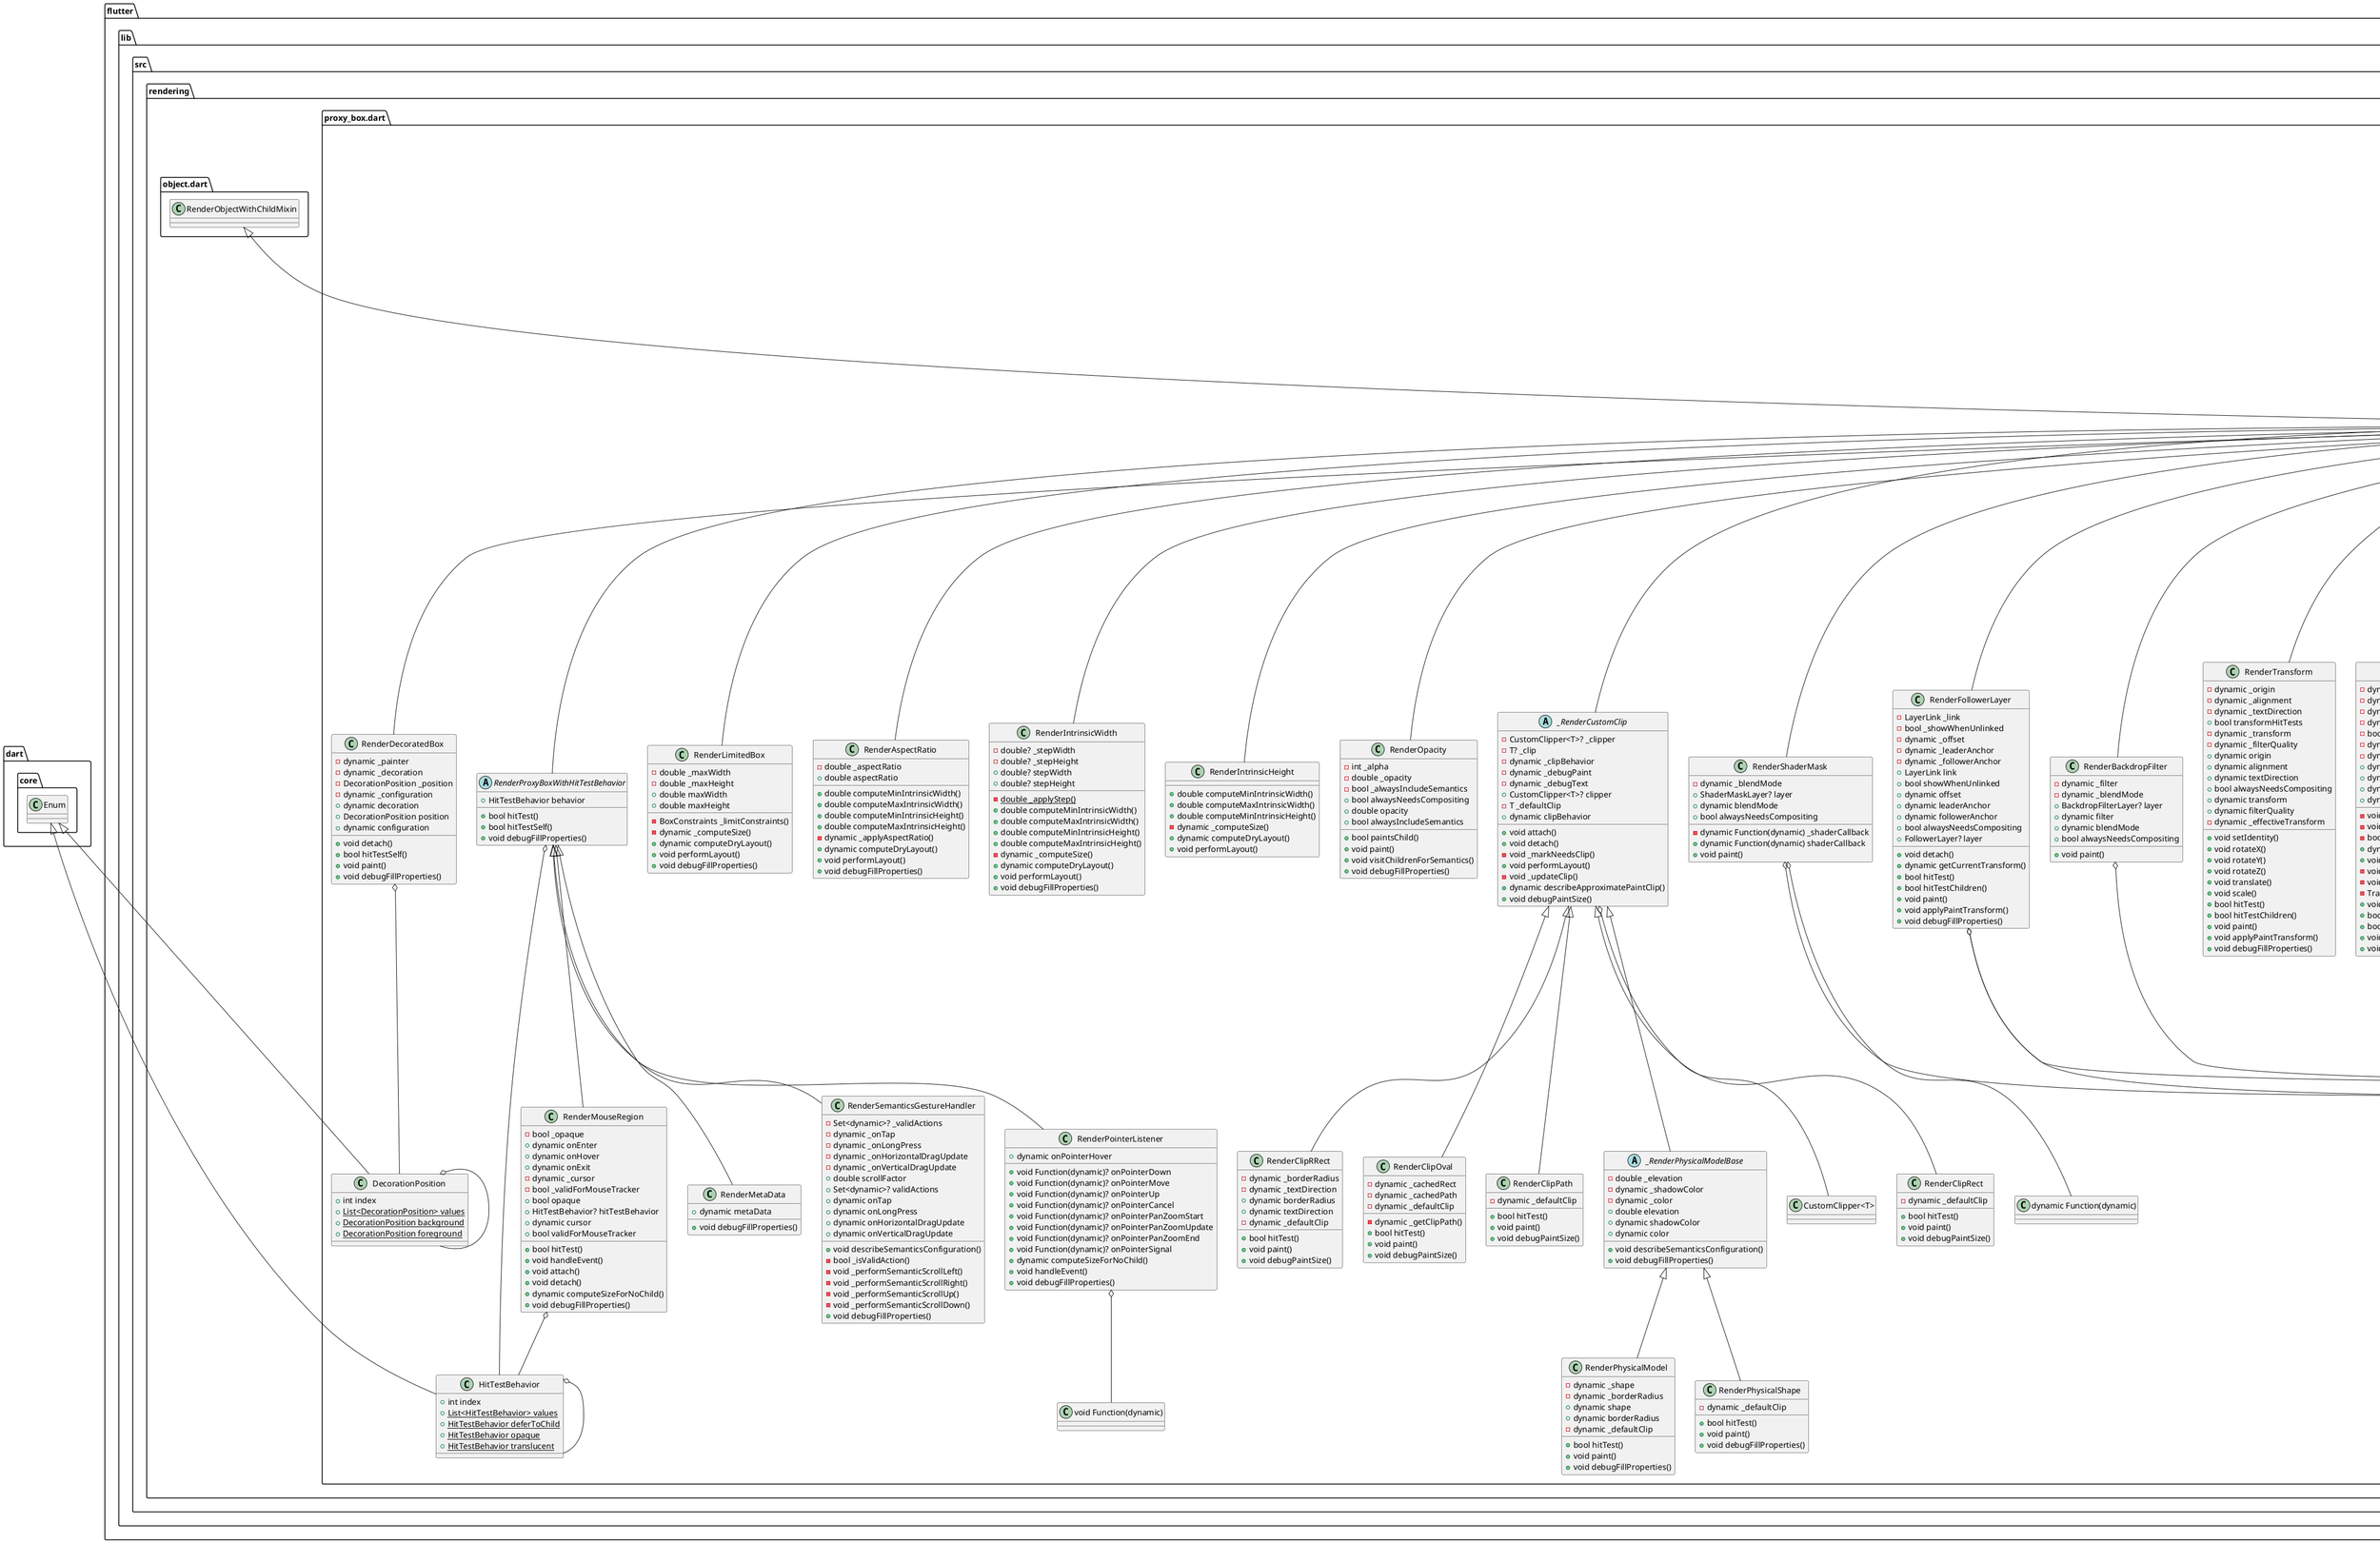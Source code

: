 @startuml
set namespaceSeparator ::

class "flutter::lib::src::rendering::proxy_box.dart::RenderProxyBox" {
}

"flutter::lib::src::rendering::box.dart::RenderBox" <|-- "flutter::lib::src::rendering::proxy_box.dart::RenderProxyBox"
"flutter::lib::src::rendering::object.dart::RenderObjectWithChildMixin" <|-- "flutter::lib::src::rendering::proxy_box.dart::RenderProxyBox"
"flutter::lib::src::rendering::proxy_box.dart::RenderProxyBoxMixin" <|-- "flutter::lib::src::rendering::proxy_box.dart::RenderProxyBox"

abstract class "flutter::lib::src::rendering::proxy_box.dart::RenderProxyBoxWithHitTestBehavior" {
  +HitTestBehavior behavior
  +bool hitTest()
  +bool hitTestSelf()
  +void debugFillProperties()
}

"flutter::lib::src::rendering::proxy_box.dart::RenderProxyBoxWithHitTestBehavior" o-- "flutter::lib::src::rendering::proxy_box.dart::HitTestBehavior"
"flutter::lib::src::rendering::proxy_box.dart::RenderProxyBox" <|-- "flutter::lib::src::rendering::proxy_box.dart::RenderProxyBoxWithHitTestBehavior"

class "flutter::lib::src::rendering::proxy_box.dart::RenderConstrainedBox" {
  -BoxConstraints _additionalConstraints
  +BoxConstraints additionalConstraints
  +double computeMinIntrinsicWidth()
  +double computeMaxIntrinsicWidth()
  +double computeMinIntrinsicHeight()
  +double computeMaxIntrinsicHeight()
  +void performLayout()
  +dynamic computeDryLayout()
  +void debugPaintSize()
  +void debugFillProperties()
}

"flutter::lib::src::rendering::proxy_box.dart::RenderConstrainedBox" o-- "flutter::lib::src::rendering::box.dart::BoxConstraints"
"flutter::lib::src::rendering::proxy_box.dart::RenderProxyBox" <|-- "flutter::lib::src::rendering::proxy_box.dart::RenderConstrainedBox"

class "flutter::lib::src::rendering::proxy_box.dart::RenderLimitedBox" {
  -double _maxWidth
  -double _maxHeight
  +double maxWidth
  +double maxHeight
  -BoxConstraints _limitConstraints()
  -dynamic _computeSize()
  +dynamic computeDryLayout()
  +void performLayout()
  +void debugFillProperties()
}

"flutter::lib::src::rendering::proxy_box.dart::RenderProxyBox" <|-- "flutter::lib::src::rendering::proxy_box.dart::RenderLimitedBox"

class "flutter::lib::src::rendering::proxy_box.dart::RenderAspectRatio" {
  -double _aspectRatio
  +double aspectRatio
  +double computeMinIntrinsicWidth()
  +double computeMaxIntrinsicWidth()
  +double computeMinIntrinsicHeight()
  +double computeMaxIntrinsicHeight()
  -dynamic _applyAspectRatio()
  +dynamic computeDryLayout()
  +void performLayout()
  +void debugFillProperties()
}

"flutter::lib::src::rendering::proxy_box.dart::RenderProxyBox" <|-- "flutter::lib::src::rendering::proxy_box.dart::RenderAspectRatio"

class "flutter::lib::src::rendering::proxy_box.dart::RenderIntrinsicWidth" {
  -double? _stepWidth
  -double? _stepHeight
  +double? stepWidth
  +double? stepHeight
  {static} -double _applyStep()
  +double computeMinIntrinsicWidth()
  +double computeMaxIntrinsicWidth()
  +double computeMinIntrinsicHeight()
  +double computeMaxIntrinsicHeight()
  -dynamic _computeSize()
  +dynamic computeDryLayout()
  +void performLayout()
  +void debugFillProperties()
}

"flutter::lib::src::rendering::proxy_box.dart::RenderProxyBox" <|-- "flutter::lib::src::rendering::proxy_box.dart::RenderIntrinsicWidth"

class "flutter::lib::src::rendering::proxy_box.dart::RenderIntrinsicHeight" {
  +double computeMinIntrinsicWidth()
  +double computeMaxIntrinsicWidth()
  +double computeMinIntrinsicHeight()
  -dynamic _computeSize()
  +dynamic computeDryLayout()
  +void performLayout()
}

"flutter::lib::src::rendering::proxy_box.dart::RenderProxyBox" <|-- "flutter::lib::src::rendering::proxy_box.dart::RenderIntrinsicHeight"

class "flutter::lib::src::rendering::proxy_box.dart::RenderOpacity" {
  -int _alpha
  -double _opacity
  -bool _alwaysIncludeSemantics
  +bool alwaysNeedsCompositing
  +double opacity
  +bool alwaysIncludeSemantics
  +bool paintsChild()
  +void paint()
  +void visitChildrenForSemantics()
  +void debugFillProperties()
}

"flutter::lib::src::rendering::proxy_box.dart::RenderProxyBox" <|-- "flutter::lib::src::rendering::proxy_box.dart::RenderOpacity"

class "flutter::lib::src::rendering::proxy_box.dart::RenderAnimatedOpacity" {
}

"flutter::lib::src::rendering::proxy_box.dart::RenderProxyBox" <|-- "flutter::lib::src::rendering::proxy_box.dart::RenderAnimatedOpacity"
"flutter::lib::src::rendering::proxy_box.dart::RenderProxyBoxMixin" <|-- "flutter::lib::src::rendering::proxy_box.dart::RenderAnimatedOpacity"
"flutter::lib::src::rendering::proxy_box.dart::RenderAnimatedOpacityMixin" <|-- "flutter::lib::src::rendering::proxy_box.dart::RenderAnimatedOpacity"

class "flutter::lib::src::rendering::proxy_box.dart::RenderShaderMask" {
  -dynamic Function(dynamic) _shaderCallback
  -dynamic _blendMode
  +ShaderMaskLayer? layer
  +dynamic Function(dynamic) shaderCallback
  +dynamic blendMode
  +bool alwaysNeedsCompositing
  +void paint()
}

"flutter::lib::src::rendering::proxy_box.dart::RenderShaderMask" o-- "flutter::lib::src::rendering::proxy_box.dart::dynamic Function(dynamic)"
"flutter::lib::src::rendering::proxy_box.dart::RenderShaderMask" o-- "flutter::lib::src::rendering::layer.dart::ShaderMaskLayer"
"flutter::lib::src::rendering::proxy_box.dart::RenderProxyBox" <|-- "flutter::lib::src::rendering::proxy_box.dart::RenderShaderMask"

class "flutter::lib::src::rendering::proxy_box.dart::RenderBackdropFilter" {
  -dynamic _filter
  -dynamic _blendMode
  +BackdropFilterLayer? layer
  +dynamic filter
  +dynamic blendMode
  +bool alwaysNeedsCompositing
  +void paint()
}

"flutter::lib::src::rendering::proxy_box.dart::RenderBackdropFilter" o-- "flutter::lib::src::rendering::layer.dart::BackdropFilterLayer"
"flutter::lib::src::rendering::proxy_box.dart::RenderProxyBox" <|-- "flutter::lib::src::rendering::proxy_box.dart::RenderBackdropFilter"

abstract class "flutter::lib::src::rendering::proxy_box.dart::CustomClipper" {
  -dynamic _reclip
  +void addListener()
  +void removeListener()
  +T getClip()
  +dynamic getApproximateClipRect()
  +bool shouldReclip()
  +String toString()
}

class "flutter::lib::src::rendering::proxy_box.dart::ShapeBorderClipper" {
  +dynamic shape
  +dynamic textDirection
  +dynamic getClip()
  +bool shouldReclip()
}

"flutter::lib::src::rendering::proxy_box.dart::CustomClipper" <|-- "flutter::lib::src::rendering::proxy_box.dart::ShapeBorderClipper"

abstract class "flutter::lib::src::rendering::proxy_box.dart::_RenderCustomClip" {
  -CustomClipper<T>? _clipper
  -T? _clip
  -dynamic _clipBehavior
  -dynamic _debugPaint
  -dynamic _debugText
  +CustomClipper<T>? clipper
  -T _defaultClip
  +dynamic clipBehavior
  +void attach()
  +void detach()
  -void _markNeedsClip()
  +void performLayout()
  -void _updateClip()
  +dynamic describeApproximatePaintClip()
  +void debugPaintSize()
}

"flutter::lib::src::rendering::proxy_box.dart::_RenderCustomClip" o-- "flutter::lib::src::rendering::proxy_box.dart::CustomClipper<T>"
"flutter::lib::src::rendering::proxy_box.dart::RenderProxyBox" <|-- "flutter::lib::src::rendering::proxy_box.dart::_RenderCustomClip"

class "flutter::lib::src::rendering::proxy_box.dart::RenderClipRect" {
  -dynamic _defaultClip
  +bool hitTest()
  +void paint()
  +void debugPaintSize()
}

"flutter::lib::src::rendering::proxy_box.dart::_RenderCustomClip" <|-- "flutter::lib::src::rendering::proxy_box.dart::RenderClipRect"

class "flutter::lib::src::rendering::proxy_box.dart::RenderClipRRect" {
  -dynamic _borderRadius
  -dynamic _textDirection
  +dynamic borderRadius
  +dynamic textDirection
  -dynamic _defaultClip
  +bool hitTest()
  +void paint()
  +void debugPaintSize()
}

"flutter::lib::src::rendering::proxy_box.dart::_RenderCustomClip" <|-- "flutter::lib::src::rendering::proxy_box.dart::RenderClipRRect"

class "flutter::lib::src::rendering::proxy_box.dart::RenderClipOval" {
  -dynamic _cachedRect
  -dynamic _cachedPath
  -dynamic _defaultClip
  -dynamic _getClipPath()
  +bool hitTest()
  +void paint()
  +void debugPaintSize()
}

"flutter::lib::src::rendering::proxy_box.dart::_RenderCustomClip" <|-- "flutter::lib::src::rendering::proxy_box.dart::RenderClipOval"

class "flutter::lib::src::rendering::proxy_box.dart::RenderClipPath" {
  -dynamic _defaultClip
  +bool hitTest()
  +void paint()
  +void debugPaintSize()
}

"flutter::lib::src::rendering::proxy_box.dart::_RenderCustomClip" <|-- "flutter::lib::src::rendering::proxy_box.dart::RenderClipPath"

abstract class "flutter::lib::src::rendering::proxy_box.dart::_RenderPhysicalModelBase" {
  -double _elevation
  -dynamic _shadowColor
  -dynamic _color
  +double elevation
  +dynamic shadowColor
  +dynamic color
  +void describeSemanticsConfiguration()
  +void debugFillProperties()
}

"flutter::lib::src::rendering::proxy_box.dart::_RenderCustomClip" <|-- "flutter::lib::src::rendering::proxy_box.dart::_RenderPhysicalModelBase"

class "flutter::lib::src::rendering::proxy_box.dart::RenderPhysicalModel" {
  -dynamic _shape
  -dynamic _borderRadius
  +dynamic shape
  +dynamic borderRadius
  -dynamic _defaultClip
  +bool hitTest()
  +void paint()
  +void debugFillProperties()
}

"flutter::lib::src::rendering::proxy_box.dart::_RenderPhysicalModelBase" <|-- "flutter::lib::src::rendering::proxy_box.dart::RenderPhysicalModel"

class "flutter::lib::src::rendering::proxy_box.dart::RenderPhysicalShape" {
  -dynamic _defaultClip
  +bool hitTest()
  +void paint()
  +void debugFillProperties()
}

"flutter::lib::src::rendering::proxy_box.dart::_RenderPhysicalModelBase" <|-- "flutter::lib::src::rendering::proxy_box.dart::RenderPhysicalShape"

class "flutter::lib::src::rendering::proxy_box.dart::RenderDecoratedBox" {
  -dynamic _painter
  -dynamic _decoration
  -DecorationPosition _position
  -dynamic _configuration
  +dynamic decoration
  +DecorationPosition position
  +dynamic configuration
  +void detach()
  +bool hitTestSelf()
  +void paint()
  +void debugFillProperties()
}

"flutter::lib::src::rendering::proxy_box.dart::RenderDecoratedBox" o-- "flutter::lib::src::rendering::proxy_box.dart::DecorationPosition"
"flutter::lib::src::rendering::proxy_box.dart::RenderProxyBox" <|-- "flutter::lib::src::rendering::proxy_box.dart::RenderDecoratedBox"

class "flutter::lib::src::rendering::proxy_box.dart::RenderTransform" {
  -dynamic _origin
  -dynamic _alignment
  -dynamic _textDirection
  +bool transformHitTests
  -dynamic _transform
  -dynamic _filterQuality
  +dynamic origin
  +dynamic alignment
  +dynamic textDirection
  +bool alwaysNeedsCompositing
  +dynamic transform
  +dynamic filterQuality
  -dynamic _effectiveTransform
  +void setIdentity()
  +void rotateX()
  +void rotateY()
  +void rotateZ()
  +void translate()
  +void scale()
  +bool hitTest()
  +bool hitTestChildren()
  +void paint()
  +void applyPaintTransform()
  +void debugFillProperties()
}

"flutter::lib::src::rendering::proxy_box.dart::RenderProxyBox" <|-- "flutter::lib::src::rendering::proxy_box.dart::RenderTransform"

class "flutter::lib::src::rendering::proxy_box.dart::RenderFittedBox" {
  -dynamic _resolvedAlignment
  -dynamic _fit
  -dynamic _alignment
  -dynamic _textDirection
  -bool? _hasVisualOverflow
  -dynamic _transform
  -dynamic _clipBehavior
  +dynamic fit
  +dynamic alignment
  +dynamic textDirection
  +dynamic clipBehavior
  -void _resolve()
  -void _markNeedResolution()
  -bool _fitAffectsLayout()
  +dynamic computeDryLayout()
  +void performLayout()
  -void _clearPaintData()
  -void _updatePaintData()
  -TransformLayer? _paintChildWithTransform()
  +void paint()
  +bool hitTestChildren()
  +bool paintsChild()
  +void applyPaintTransform()
  +void debugFillProperties()
}

"flutter::lib::src::rendering::proxy_box.dart::RenderProxyBox" <|-- "flutter::lib::src::rendering::proxy_box.dart::RenderFittedBox"

class "flutter::lib::src::rendering::proxy_box.dart::RenderFractionalTranslation" {
  -dynamic _translation
  +bool transformHitTests
  +dynamic translation
  +bool hitTest()
  +bool hitTestChildren()
  +void paint()
  +void applyPaintTransform()
  +void debugFillProperties()
}

"flutter::lib::src::rendering::proxy_box.dart::RenderProxyBox" <|-- "flutter::lib::src::rendering::proxy_box.dart::RenderFractionalTranslation"

class "flutter::lib::src::rendering::proxy_box.dart::RenderPointerListener" {
  +void Function(dynamic)? onPointerDown
  +void Function(dynamic)? onPointerMove
  +void Function(dynamic)? onPointerUp
  +dynamic onPointerHover
  +void Function(dynamic)? onPointerCancel
  +void Function(dynamic)? onPointerPanZoomStart
  +void Function(dynamic)? onPointerPanZoomUpdate
  +void Function(dynamic)? onPointerPanZoomEnd
  +void Function(dynamic)? onPointerSignal
  +dynamic computeSizeForNoChild()
  +void handleEvent()
  +void debugFillProperties()
}

"flutter::lib::src::rendering::proxy_box.dart::RenderPointerListener" o-- "flutter::lib::src::rendering::proxy_box.dart::void Function(dynamic)"
"flutter::lib::src::rendering::proxy_box.dart::RenderProxyBoxWithHitTestBehavior" <|-- "flutter::lib::src::rendering::proxy_box.dart::RenderPointerListener"

class "flutter::lib::src::rendering::proxy_box.dart::RenderMouseRegion" {
  -bool _opaque
  +dynamic onEnter
  +dynamic onHover
  +dynamic onExit
  -dynamic _cursor
  -bool _validForMouseTracker
  +bool opaque
  +HitTestBehavior? hitTestBehavior
  +dynamic cursor
  +bool validForMouseTracker
  +bool hitTest()
  +void handleEvent()
  +void attach()
  +void detach()
  +dynamic computeSizeForNoChild()
  +void debugFillProperties()
}

"flutter::lib::src::rendering::proxy_box.dart::RenderMouseRegion" o-- "flutter::lib::src::rendering::proxy_box.dart::HitTestBehavior"
"flutter::lib::src::rendering::proxy_box.dart::RenderProxyBoxWithHitTestBehavior" <|-- "flutter::lib::src::rendering::proxy_box.dart::RenderMouseRegion"

class "flutter::lib::src::rendering::proxy_box.dart::RenderRepaintBoundary" {
  -int _debugSymmetricPaintCount
  -int _debugAsymmetricPaintCount
  +bool isRepaintBoundary
  +int debugSymmetricPaintCount
  +int debugAsymmetricPaintCount
  +Future<dynamic> toImage()
  +void debugResetMetrics()
  +void debugRegisterRepaintBoundaryPaint()
  +void debugFillProperties()
}

"flutter::lib::src::rendering::proxy_box.dart::RenderProxyBox" <|-- "flutter::lib::src::rendering::proxy_box.dart::RenderRepaintBoundary"

class "flutter::lib::src::rendering::proxy_box.dart::RenderIgnorePointer" {
  -bool _ignoring
  -bool? _ignoringSemantics
  +bool ignoring
  +bool? ignoringSemantics
  -bool _effectiveIgnoringSemantics
  +bool hitTest()
  +void visitChildrenForSemantics()
  +void debugFillProperties()
}

"flutter::lib::src::rendering::proxy_box.dart::RenderProxyBox" <|-- "flutter::lib::src::rendering::proxy_box.dart::RenderIgnorePointer"

class "flutter::lib::src::rendering::proxy_box.dart::RenderOffstage" {
  -bool _offstage
  +bool offstage
  +bool sizedByParent
  +double computeMinIntrinsicWidth()
  +double computeMaxIntrinsicWidth()
  +double computeMinIntrinsicHeight()
  +double computeMaxIntrinsicHeight()
  +double? computeDistanceToActualBaseline()
  +dynamic computeDryLayout()
  +void performResize()
  +void performLayout()
  +bool hitTest()
  +bool paintsChild()
  +void paint()
  +void visitChildrenForSemantics()
  +void debugFillProperties()
  +List<dynamic> debugDescribeChildren()
}

"flutter::lib::src::rendering::proxy_box.dart::RenderProxyBox" <|-- "flutter::lib::src::rendering::proxy_box.dart::RenderOffstage"

class "flutter::lib::src::rendering::proxy_box.dart::RenderAbsorbPointer" {
  -bool _absorbing
  -bool? _ignoringSemantics
  +bool absorbing
  +bool? ignoringSemantics
  -bool _effectiveIgnoringSemantics
  +bool hitTest()
  +void visitChildrenForSemantics()
  +void debugFillProperties()
}

"flutter::lib::src::rendering::proxy_box.dart::RenderProxyBox" <|-- "flutter::lib::src::rendering::proxy_box.dart::RenderAbsorbPointer"

class "flutter::lib::src::rendering::proxy_box.dart::RenderMetaData" {
  +dynamic metaData
  +void debugFillProperties()
}

"flutter::lib::src::rendering::proxy_box.dart::RenderProxyBoxWithHitTestBehavior" <|-- "flutter::lib::src::rendering::proxy_box.dart::RenderMetaData"

class "flutter::lib::src::rendering::proxy_box.dart::RenderSemanticsGestureHandler" {
  -Set<dynamic>? _validActions
  -dynamic _onTap
  -dynamic _onLongPress
  -dynamic _onHorizontalDragUpdate
  -dynamic _onVerticalDragUpdate
  +double scrollFactor
  +Set<dynamic>? validActions
  +dynamic onTap
  +dynamic onLongPress
  +dynamic onHorizontalDragUpdate
  +dynamic onVerticalDragUpdate
  +void describeSemanticsConfiguration()
  -bool _isValidAction()
  -void _performSemanticScrollLeft()
  -void _performSemanticScrollRight()
  -void _performSemanticScrollUp()
  -void _performSemanticScrollDown()
  +void debugFillProperties()
}

"flutter::lib::src::rendering::proxy_box.dart::RenderProxyBoxWithHitTestBehavior" <|-- "flutter::lib::src::rendering::proxy_box.dart::RenderSemanticsGestureHandler"

class "flutter::lib::src::rendering::proxy_box.dart::RenderSemanticsAnnotations" {
  -dynamic _properties
  -bool _container
  -bool _explicitChildNodes
  -bool _excludeSemantics
  -dynamic _attributedLabel
  -dynamic _attributedValue
  -dynamic _attributedIncreasedValue
  -dynamic _attributedDecreasedValue
  -dynamic _attributedHint
  -dynamic _textDirection
  +dynamic properties
  +bool container
  +bool explicitChildNodes
  +bool excludeSemantics
  +dynamic textDirection
  -void _updateAttributedFields()
  -dynamic _effectiveAttributedLabel()
  -dynamic _effectiveAttributedValue()
  -dynamic _effectiveAttributedIncreasedValue()
  -dynamic _effectiveAttributedDecreasedValue()
  -dynamic _effectiveAttributedHint()
  +void visitChildrenForSemantics()
  +void describeSemanticsConfiguration()
  -void _performTap()
  -void _performLongPress()
  -void _performDismiss()
  -void _performScrollLeft()
  -void _performScrollRight()
  -void _performScrollUp()
  -void _performScrollDown()
  -void _performIncrease()
  -void _performDecrease()
  -void _performCopy()
  -void _performCut()
  -void _performPaste()
  -void _performMoveCursorForwardByCharacter()
  -void _performMoveCursorBackwardByCharacter()
  -void _performMoveCursorForwardByWord()
  -void _performMoveCursorBackwardByWord()
  -void _performSetSelection()
  -void _performSetText()
  -void _performDidGainAccessibilityFocus()
  -void _performDidLoseAccessibilityFocus()
}

"flutter::lib::src::rendering::proxy_box.dart::RenderProxyBox" <|-- "flutter::lib::src::rendering::proxy_box.dart::RenderSemanticsAnnotations"

class "flutter::lib::src::rendering::proxy_box.dart::RenderBlockSemantics" {
  -bool _blocking
  +bool blocking
  +void describeSemanticsConfiguration()
  +void debugFillProperties()
}

"flutter::lib::src::rendering::proxy_box.dart::RenderProxyBox" <|-- "flutter::lib::src::rendering::proxy_box.dart::RenderBlockSemantics"

class "flutter::lib::src::rendering::proxy_box.dart::RenderMergeSemantics" {
  +void describeSemanticsConfiguration()
}

"flutter::lib::src::rendering::proxy_box.dart::RenderProxyBox" <|-- "flutter::lib::src::rendering::proxy_box.dart::RenderMergeSemantics"

class "flutter::lib::src::rendering::proxy_box.dart::RenderExcludeSemantics" {
  -bool _excluding
  +bool excluding
  +void visitChildrenForSemantics()
  +void debugFillProperties()
}

"flutter::lib::src::rendering::proxy_box.dart::RenderProxyBox" <|-- "flutter::lib::src::rendering::proxy_box.dart::RenderExcludeSemantics"

class "flutter::lib::src::rendering::proxy_box.dart::RenderIndexedSemantics" {
  -int _index
  +int index
  +void describeSemanticsConfiguration()
  +void debugFillProperties()
}

"flutter::lib::src::rendering::proxy_box.dart::RenderProxyBox" <|-- "flutter::lib::src::rendering::proxy_box.dart::RenderIndexedSemantics"

class "flutter::lib::src::rendering::proxy_box.dart::RenderLeaderLayer" {
  -LayerLink _link
  -dynamic _previousLayoutSize
  +LayerLink link
  +bool alwaysNeedsCompositing
  +void performLayout()
  +void paint()
  +void debugFillProperties()
}

"flutter::lib::src::rendering::proxy_box.dart::RenderLeaderLayer" o-- "flutter::lib::src::rendering::layer.dart::LayerLink"
"flutter::lib::src::rendering::proxy_box.dart::RenderProxyBox" <|-- "flutter::lib::src::rendering::proxy_box.dart::RenderLeaderLayer"

class "flutter::lib::src::rendering::proxy_box.dart::RenderFollowerLayer" {
  -LayerLink _link
  -bool _showWhenUnlinked
  -dynamic _offset
  -dynamic _leaderAnchor
  -dynamic _followerAnchor
  +LayerLink link
  +bool showWhenUnlinked
  +dynamic offset
  +dynamic leaderAnchor
  +dynamic followerAnchor
  +bool alwaysNeedsCompositing
  +FollowerLayer? layer
  +void detach()
  +dynamic getCurrentTransform()
  +bool hitTest()
  +bool hitTestChildren()
  +void paint()
  +void applyPaintTransform()
  +void debugFillProperties()
}

"flutter::lib::src::rendering::proxy_box.dart::RenderFollowerLayer" o-- "flutter::lib::src::rendering::layer.dart::LayerLink"
"flutter::lib::src::rendering::proxy_box.dart::RenderFollowerLayer" o-- "flutter::lib::src::rendering::layer.dart::FollowerLayer"
"flutter::lib::src::rendering::proxy_box.dart::RenderProxyBox" <|-- "flutter::lib::src::rendering::proxy_box.dart::RenderFollowerLayer"

class "flutter::lib::src::rendering::proxy_box.dart::RenderAnnotatedRegion" {
  -T _value
  -bool _sized
  +bool alwaysNeedsCompositing
  +T value
  +bool sized
  +void paint()
}

"flutter::lib::src::rendering::proxy_box.dart::RenderProxyBox" <|-- "flutter::lib::src::rendering::proxy_box.dart::RenderAnnotatedRegion"

class "flutter::lib::src::rendering::proxy_box.dart::HitTestBehavior" {
  +int index
  {static} +List<HitTestBehavior> values
  {static} +HitTestBehavior deferToChild
  {static} +HitTestBehavior opaque
  {static} +HitTestBehavior translucent
}

"flutter::lib::src::rendering::proxy_box.dart::HitTestBehavior" o-- "flutter::lib::src::rendering::proxy_box.dart::HitTestBehavior"
"dart::core::Enum" <|-- "flutter::lib::src::rendering::proxy_box.dart::HitTestBehavior"

class "flutter::lib::src::rendering::proxy_box.dart::DecorationPosition" {
  +int index
  {static} +List<DecorationPosition> values
  {static} +DecorationPosition background
  {static} +DecorationPosition foreground
}

"flutter::lib::src::rendering::proxy_box.dart::DecorationPosition" o-- "flutter::lib::src::rendering::proxy_box.dart::DecorationPosition"
"dart::core::Enum" <|-- "flutter::lib::src::rendering::proxy_box.dart::DecorationPosition"

abstract class "flutter::lib::src::rendering::proxy_box.dart::RenderProxyBoxMixin" {
  +void setupParentData()
  +double computeMinIntrinsicWidth()
  +double computeMaxIntrinsicWidth()
  +double computeMinIntrinsicHeight()
  +double computeMaxIntrinsicHeight()
  +double? computeDistanceToActualBaseline()
  +dynamic computeDryLayout()
  +void performLayout()
  +dynamic computeSizeForNoChild()
  +bool hitTestChildren()
  +void applyPaintTransform()
  +void paint()
}

abstract class "flutter::lib::src::rendering::proxy_box.dart::RenderAnimatedOpacityMixin" {
  -int? _alpha
  -bool? _currentlyIsRepaintBoundary
  -dynamic _opacity
  -bool? _alwaysIncludeSemantics
  +bool isRepaintBoundary
  +dynamic opacity
  +bool alwaysIncludeSemantics
  +OffsetLayer updateCompositedLayer()
  +void attach()
  +void detach()
  -void _updateOpacity()
  +bool paintsChild()
  +void paint()
  +void visitChildrenForSemantics()
  +void debugFillProperties()
}


@enduml